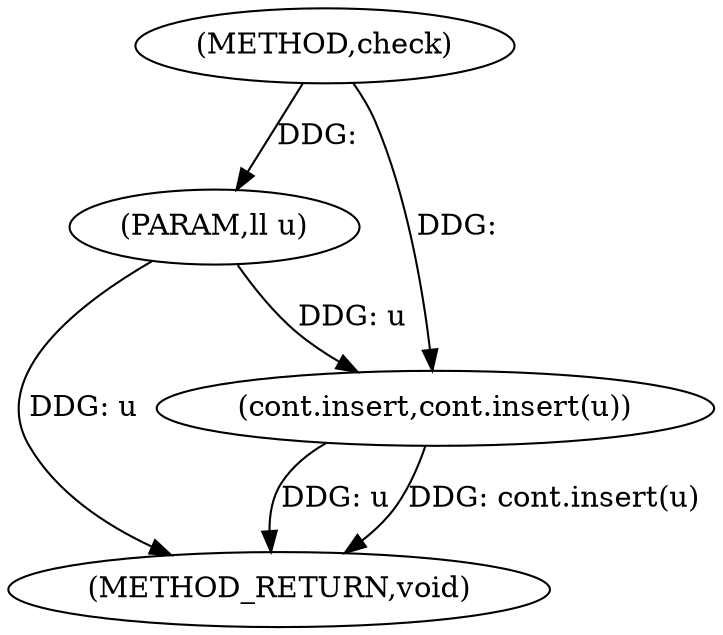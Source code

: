 digraph "check" {  
"1000108" [label = "(METHOD,check)" ]
"1000114" [label = "(METHOD_RETURN,void)" ]
"1000109" [label = "(PARAM,ll u)" ]
"1000112" [label = "(cont.insert,cont.insert(u))" ]
  "1000109" -> "1000114"  [ label = "DDG: u"] 
  "1000112" -> "1000114"  [ label = "DDG: u"] 
  "1000112" -> "1000114"  [ label = "DDG: cont.insert(u)"] 
  "1000108" -> "1000109"  [ label = "DDG: "] 
  "1000109" -> "1000112"  [ label = "DDG: u"] 
  "1000108" -> "1000112"  [ label = "DDG: "] 
}
